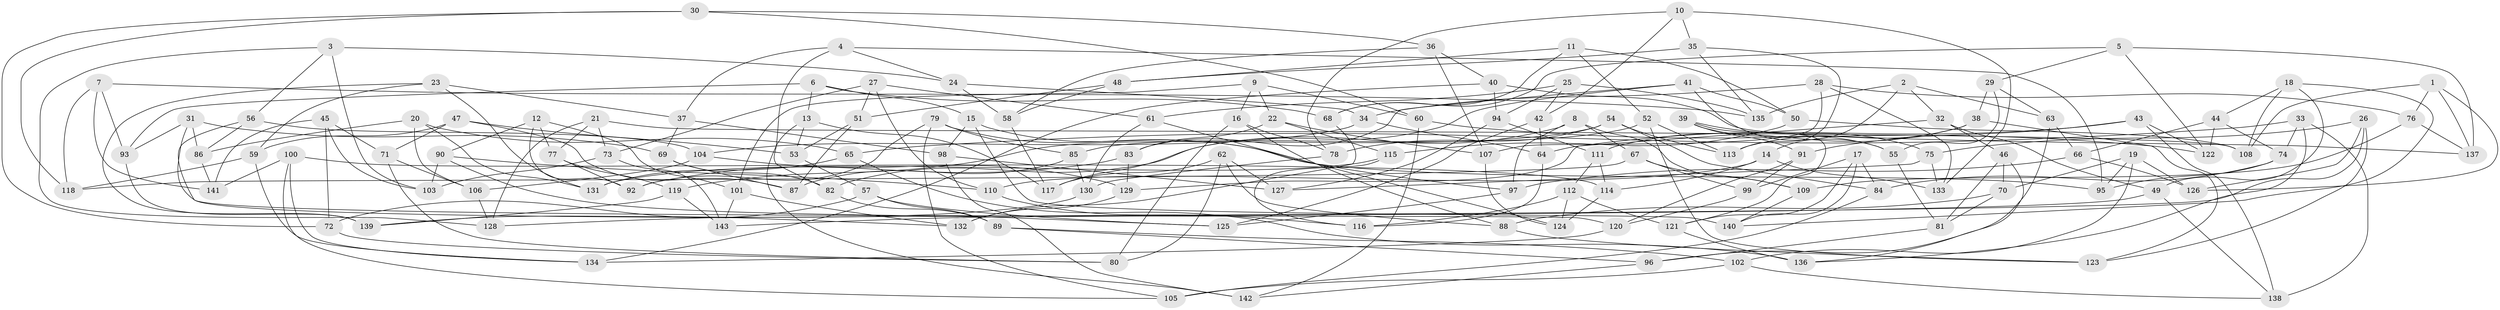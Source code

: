 // Generated by graph-tools (version 1.1) at 2025/03/03/09/25 03:03:03]
// undirected, 143 vertices, 286 edges
graph export_dot {
graph [start="1"]
  node [color=gray90,style=filled];
  1;
  2;
  3;
  4;
  5;
  6;
  7;
  8;
  9;
  10;
  11;
  12;
  13;
  14;
  15;
  16;
  17;
  18;
  19;
  20;
  21;
  22;
  23;
  24;
  25;
  26;
  27;
  28;
  29;
  30;
  31;
  32;
  33;
  34;
  35;
  36;
  37;
  38;
  39;
  40;
  41;
  42;
  43;
  44;
  45;
  46;
  47;
  48;
  49;
  50;
  51;
  52;
  53;
  54;
  55;
  56;
  57;
  58;
  59;
  60;
  61;
  62;
  63;
  64;
  65;
  66;
  67;
  68;
  69;
  70;
  71;
  72;
  73;
  74;
  75;
  76;
  77;
  78;
  79;
  80;
  81;
  82;
  83;
  84;
  85;
  86;
  87;
  88;
  89;
  90;
  91;
  92;
  93;
  94;
  95;
  96;
  97;
  98;
  99;
  100;
  101;
  102;
  103;
  104;
  105;
  106;
  107;
  108;
  109;
  110;
  111;
  112;
  113;
  114;
  115;
  116;
  117;
  118;
  119;
  120;
  121;
  122;
  123;
  124;
  125;
  126;
  127;
  128;
  129;
  130;
  131;
  132;
  133;
  134;
  135;
  136;
  137;
  138;
  139;
  140;
  141;
  142;
  143;
  1 -- 76;
  1 -- 108;
  1 -- 137;
  1 -- 126;
  2 -- 32;
  2 -- 14;
  2 -- 135;
  2 -- 63;
  3 -- 128;
  3 -- 56;
  3 -- 103;
  3 -- 24;
  4 -- 82;
  4 -- 95;
  4 -- 24;
  4 -- 37;
  5 -- 122;
  5 -- 68;
  5 -- 137;
  5 -- 29;
  6 -- 68;
  6 -- 93;
  6 -- 13;
  6 -- 15;
  7 -- 93;
  7 -- 141;
  7 -- 118;
  7 -- 135;
  8 -- 97;
  8 -- 67;
  8 -- 109;
  8 -- 82;
  9 -- 60;
  9 -- 16;
  9 -- 22;
  9 -- 101;
  10 -- 78;
  10 -- 133;
  10 -- 42;
  10 -- 35;
  11 -- 52;
  11 -- 50;
  11 -- 68;
  11 -- 48;
  12 -- 101;
  12 -- 90;
  12 -- 92;
  12 -- 77;
  13 -- 117;
  13 -- 53;
  13 -- 142;
  14 -- 110;
  14 -- 133;
  14 -- 114;
  15 -- 97;
  15 -- 98;
  15 -- 140;
  16 -- 80;
  16 -- 78;
  16 -- 88;
  17 -- 140;
  17 -- 84;
  17 -- 99;
  17 -- 121;
  18 -- 140;
  18 -- 49;
  18 -- 44;
  18 -- 108;
  19 -- 70;
  19 -- 126;
  19 -- 102;
  19 -- 95;
  20 -- 131;
  20 -- 65;
  20 -- 106;
  20 -- 86;
  21 -- 77;
  21 -- 73;
  21 -- 108;
  21 -- 128;
  22 -- 107;
  22 -- 115;
  22 -- 83;
  23 -- 131;
  23 -- 139;
  23 -- 59;
  23 -- 37;
  24 -- 58;
  24 -- 34;
  25 -- 135;
  25 -- 61;
  25 -- 42;
  25 -- 94;
  26 -- 123;
  26 -- 128;
  26 -- 126;
  26 -- 75;
  27 -- 73;
  27 -- 51;
  27 -- 110;
  27 -- 61;
  28 -- 34;
  28 -- 133;
  28 -- 76;
  28 -- 107;
  29 -- 55;
  29 -- 63;
  29 -- 38;
  30 -- 72;
  30 -- 60;
  30 -- 118;
  30 -- 36;
  31 -- 93;
  31 -- 69;
  31 -- 86;
  31 -- 120;
  32 -- 46;
  32 -- 49;
  32 -- 129;
  33 -- 74;
  33 -- 65;
  33 -- 138;
  33 -- 136;
  34 -- 64;
  34 -- 104;
  35 -- 135;
  35 -- 48;
  35 -- 113;
  36 -- 58;
  36 -- 40;
  36 -- 107;
  37 -- 69;
  37 -- 98;
  38 -- 113;
  38 -- 111;
  38 -- 123;
  39 -- 91;
  39 -- 55;
  39 -- 121;
  39 -- 75;
  40 -- 137;
  40 -- 94;
  40 -- 134;
  41 -- 55;
  41 -- 50;
  41 -- 83;
  41 -- 117;
  42 -- 64;
  42 -- 125;
  43 -- 138;
  43 -- 122;
  43 -- 91;
  43 -- 64;
  44 -- 66;
  44 -- 74;
  44 -- 122;
  45 -- 103;
  45 -- 72;
  45 -- 141;
  45 -- 71;
  46 -- 136;
  46 -- 81;
  46 -- 70;
  47 -- 71;
  47 -- 59;
  47 -- 87;
  47 -- 53;
  48 -- 58;
  48 -- 51;
  49 -- 143;
  49 -- 138;
  50 -- 108;
  50 -- 115;
  51 -- 53;
  51 -- 87;
  52 -- 85;
  52 -- 113;
  52 -- 123;
  53 -- 57;
  54 -- 113;
  54 -- 84;
  54 -- 78;
  54 -- 119;
  55 -- 81;
  56 -- 86;
  56 -- 104;
  56 -- 132;
  57 -- 72;
  57 -- 125;
  57 -- 89;
  58 -- 117;
  59 -- 118;
  59 -- 134;
  60 -- 142;
  60 -- 122;
  61 -- 130;
  61 -- 124;
  62 -- 80;
  62 -- 127;
  62 -- 88;
  62 -- 117;
  63 -- 66;
  63 -- 96;
  64 -- 116;
  65 -- 131;
  65 -- 136;
  66 -- 126;
  66 -- 97;
  67 -- 99;
  67 -- 109;
  67 -- 118;
  68 -- 132;
  69 -- 82;
  69 -- 87;
  70 -- 81;
  70 -- 88;
  71 -- 106;
  71 -- 80;
  72 -- 80;
  73 -- 103;
  73 -- 143;
  74 -- 95;
  74 -- 84;
  75 -- 133;
  75 -- 127;
  76 -- 109;
  76 -- 137;
  77 -- 92;
  77 -- 119;
  78 -- 130;
  79 -- 95;
  79 -- 92;
  79 -- 85;
  79 -- 105;
  81 -- 96;
  82 -- 89;
  83 -- 129;
  83 -- 92;
  84 -- 105;
  85 -- 87;
  85 -- 130;
  86 -- 141;
  88 -- 123;
  89 -- 102;
  89 -- 96;
  90 -- 110;
  90 -- 125;
  90 -- 103;
  91 -- 120;
  91 -- 99;
  93 -- 139;
  94 -- 127;
  94 -- 111;
  96 -- 142;
  97 -- 125;
  98 -- 127;
  98 -- 142;
  99 -- 120;
  100 -- 141;
  100 -- 134;
  100 -- 105;
  100 -- 114;
  101 -- 143;
  101 -- 132;
  102 -- 105;
  102 -- 138;
  104 -- 129;
  104 -- 106;
  106 -- 128;
  107 -- 124;
  109 -- 140;
  110 -- 116;
  111 -- 114;
  111 -- 112;
  112 -- 116;
  112 -- 121;
  112 -- 124;
  114 -- 124;
  115 -- 116;
  115 -- 131;
  119 -- 143;
  119 -- 139;
  120 -- 134;
  121 -- 136;
  129 -- 132;
  130 -- 139;
}
